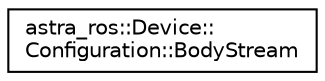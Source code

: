 digraph "Graphical Class Hierarchy"
{
 // LATEX_PDF_SIZE
  edge [fontname="Helvetica",fontsize="10",labelfontname="Helvetica",labelfontsize="10"];
  node [fontname="Helvetica",fontsize="10",shape=record];
  rankdir="LR";
  Node0 [label="astra_ros::Device::\lConfiguration::BodyStream",height=0.2,width=0.4,color="black", fillcolor="white", style="filled",URL="$structastra__ros_1_1Device_1_1Configuration_1_1BodyStream.html",tooltip=" "];
}

